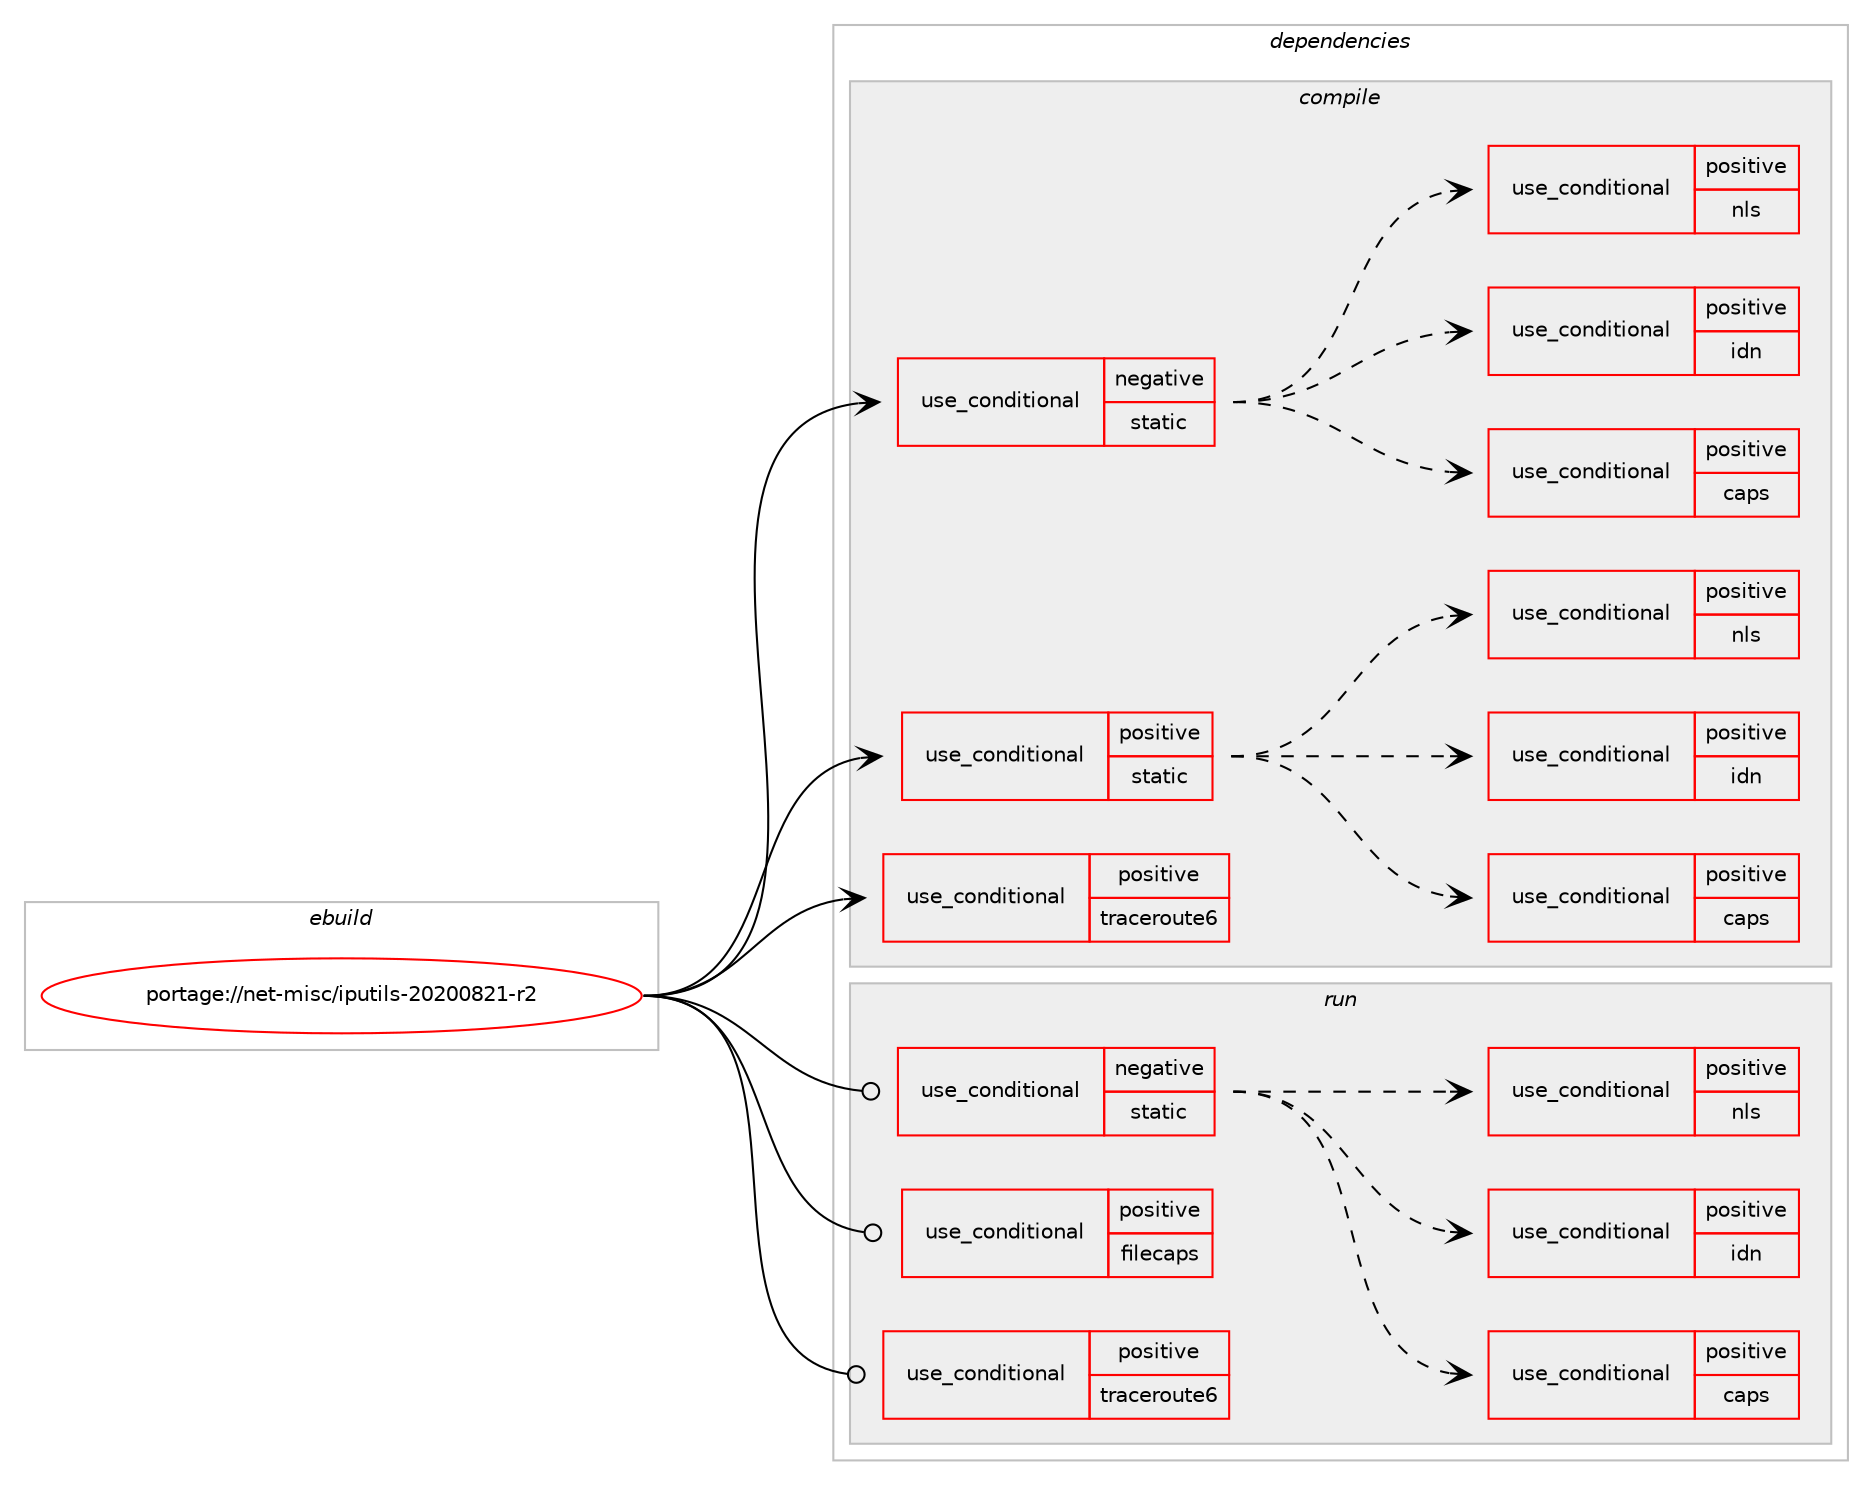 digraph prolog {

# *************
# Graph options
# *************

newrank=true;
concentrate=true;
compound=true;
graph [rankdir=LR,fontname=Helvetica,fontsize=10,ranksep=1.5];#, ranksep=2.5, nodesep=0.2];
edge  [arrowhead=vee];
node  [fontname=Helvetica,fontsize=10];

# **********
# The ebuild
# **********

subgraph cluster_leftcol {
color=gray;
rank=same;
label=<<i>ebuild</i>>;
id [label="portage://net-misc/iputils-20200821-r2", color=red, width=4, href="../net-misc/iputils-20200821-r2.svg"];
}

# ****************
# The dependencies
# ****************

subgraph cluster_midcol {
color=gray;
label=<<i>dependencies</i>>;
subgraph cluster_compile {
fillcolor="#eeeeee";
style=filled;
label=<<i>compile</i>>;
subgraph cond695 {
dependency1203 [label=<<TABLE BORDER="0" CELLBORDER="1" CELLSPACING="0" CELLPADDING="4"><TR><TD ROWSPAN="3" CELLPADDING="10">use_conditional</TD></TR><TR><TD>negative</TD></TR><TR><TD>static</TD></TR></TABLE>>, shape=none, color=red];
subgraph cond696 {
dependency1204 [label=<<TABLE BORDER="0" CELLBORDER="1" CELLSPACING="0" CELLPADDING="4"><TR><TD ROWSPAN="3" CELLPADDING="10">use_conditional</TD></TR><TR><TD>positive</TD></TR><TR><TD>caps</TD></TR></TABLE>>, shape=none, color=red];
# *** BEGIN UNKNOWN DEPENDENCY TYPE (TODO) ***
# dependency1204 -> package_dependency(portage://net-misc/iputils-20200821-r2,install,no,sys-libs,libcap,none,[,,],[],[])
# *** END UNKNOWN DEPENDENCY TYPE (TODO) ***

}
dependency1203:e -> dependency1204:w [weight=20,style="dashed",arrowhead="vee"];
subgraph cond697 {
dependency1205 [label=<<TABLE BORDER="0" CELLBORDER="1" CELLSPACING="0" CELLPADDING="4"><TR><TD ROWSPAN="3" CELLPADDING="10">use_conditional</TD></TR><TR><TD>positive</TD></TR><TR><TD>idn</TD></TR></TABLE>>, shape=none, color=red];
# *** BEGIN UNKNOWN DEPENDENCY TYPE (TODO) ***
# dependency1205 -> package_dependency(portage://net-misc/iputils-20200821-r2,install,no,net-dns,libidn2,none,[,,],any_same_slot,[])
# *** END UNKNOWN DEPENDENCY TYPE (TODO) ***

}
dependency1203:e -> dependency1205:w [weight=20,style="dashed",arrowhead="vee"];
subgraph cond698 {
dependency1206 [label=<<TABLE BORDER="0" CELLBORDER="1" CELLSPACING="0" CELLPADDING="4"><TR><TD ROWSPAN="3" CELLPADDING="10">use_conditional</TD></TR><TR><TD>positive</TD></TR><TR><TD>nls</TD></TR></TABLE>>, shape=none, color=red];
# *** BEGIN UNKNOWN DEPENDENCY TYPE (TODO) ***
# dependency1206 -> package_dependency(portage://net-misc/iputils-20200821-r2,install,no,sys-devel,gettext,none,[,,],[],[])
# *** END UNKNOWN DEPENDENCY TYPE (TODO) ***

}
dependency1203:e -> dependency1206:w [weight=20,style="dashed",arrowhead="vee"];
}
id:e -> dependency1203:w [weight=20,style="solid",arrowhead="vee"];
subgraph cond699 {
dependency1207 [label=<<TABLE BORDER="0" CELLBORDER="1" CELLSPACING="0" CELLPADDING="4"><TR><TD ROWSPAN="3" CELLPADDING="10">use_conditional</TD></TR><TR><TD>positive</TD></TR><TR><TD>static</TD></TR></TABLE>>, shape=none, color=red];
subgraph cond700 {
dependency1208 [label=<<TABLE BORDER="0" CELLBORDER="1" CELLSPACING="0" CELLPADDING="4"><TR><TD ROWSPAN="3" CELLPADDING="10">use_conditional</TD></TR><TR><TD>positive</TD></TR><TR><TD>caps</TD></TR></TABLE>>, shape=none, color=red];
# *** BEGIN UNKNOWN DEPENDENCY TYPE (TODO) ***
# dependency1208 -> package_dependency(portage://net-misc/iputils-20200821-r2,install,no,sys-libs,libcap,none,[,,],[],[use(enable(static-libs),positive)])
# *** END UNKNOWN DEPENDENCY TYPE (TODO) ***

}
dependency1207:e -> dependency1208:w [weight=20,style="dashed",arrowhead="vee"];
subgraph cond701 {
dependency1209 [label=<<TABLE BORDER="0" CELLBORDER="1" CELLSPACING="0" CELLPADDING="4"><TR><TD ROWSPAN="3" CELLPADDING="10">use_conditional</TD></TR><TR><TD>positive</TD></TR><TR><TD>idn</TD></TR></TABLE>>, shape=none, color=red];
# *** BEGIN UNKNOWN DEPENDENCY TYPE (TODO) ***
# dependency1209 -> package_dependency(portage://net-misc/iputils-20200821-r2,install,no,net-dns,libidn2,none,[,,],any_same_slot,[use(enable(static-libs),positive)])
# *** END UNKNOWN DEPENDENCY TYPE (TODO) ***

}
dependency1207:e -> dependency1209:w [weight=20,style="dashed",arrowhead="vee"];
subgraph cond702 {
dependency1210 [label=<<TABLE BORDER="0" CELLBORDER="1" CELLSPACING="0" CELLPADDING="4"><TR><TD ROWSPAN="3" CELLPADDING="10">use_conditional</TD></TR><TR><TD>positive</TD></TR><TR><TD>nls</TD></TR></TABLE>>, shape=none, color=red];
# *** BEGIN UNKNOWN DEPENDENCY TYPE (TODO) ***
# dependency1210 -> package_dependency(portage://net-misc/iputils-20200821-r2,install,no,sys-devel,gettext,none,[,,],[],[use(enable(static-libs),positive)])
# *** END UNKNOWN DEPENDENCY TYPE (TODO) ***

}
dependency1207:e -> dependency1210:w [weight=20,style="dashed",arrowhead="vee"];
}
id:e -> dependency1207:w [weight=20,style="solid",arrowhead="vee"];
subgraph cond703 {
dependency1211 [label=<<TABLE BORDER="0" CELLBORDER="1" CELLSPACING="0" CELLPADDING="4"><TR><TD ROWSPAN="3" CELLPADDING="10">use_conditional</TD></TR><TR><TD>positive</TD></TR><TR><TD>traceroute6</TD></TR></TABLE>>, shape=none, color=red];
# *** BEGIN UNKNOWN DEPENDENCY TYPE (TODO) ***
# dependency1211 -> package_dependency(portage://net-misc/iputils-20200821-r2,install,weak,net-analyzer,traceroute,none,[,,],[],[])
# *** END UNKNOWN DEPENDENCY TYPE (TODO) ***

}
id:e -> dependency1211:w [weight=20,style="solid",arrowhead="vee"];
# *** BEGIN UNKNOWN DEPENDENCY TYPE (TODO) ***
# id -> package_dependency(portage://net-misc/iputils-20200821-r2,install,no,virtual,os-headers,none,[,,],[],[])
# *** END UNKNOWN DEPENDENCY TYPE (TODO) ***

}
subgraph cluster_compileandrun {
fillcolor="#eeeeee";
style=filled;
label=<<i>compile and run</i>>;
}
subgraph cluster_run {
fillcolor="#eeeeee";
style=filled;
label=<<i>run</i>>;
subgraph cond704 {
dependency1212 [label=<<TABLE BORDER="0" CELLBORDER="1" CELLSPACING="0" CELLPADDING="4"><TR><TD ROWSPAN="3" CELLPADDING="10">use_conditional</TD></TR><TR><TD>negative</TD></TR><TR><TD>static</TD></TR></TABLE>>, shape=none, color=red];
subgraph cond705 {
dependency1213 [label=<<TABLE BORDER="0" CELLBORDER="1" CELLSPACING="0" CELLPADDING="4"><TR><TD ROWSPAN="3" CELLPADDING="10">use_conditional</TD></TR><TR><TD>positive</TD></TR><TR><TD>caps</TD></TR></TABLE>>, shape=none, color=red];
# *** BEGIN UNKNOWN DEPENDENCY TYPE (TODO) ***
# dependency1213 -> package_dependency(portage://net-misc/iputils-20200821-r2,run,no,sys-libs,libcap,none,[,,],[],[])
# *** END UNKNOWN DEPENDENCY TYPE (TODO) ***

}
dependency1212:e -> dependency1213:w [weight=20,style="dashed",arrowhead="vee"];
subgraph cond706 {
dependency1214 [label=<<TABLE BORDER="0" CELLBORDER="1" CELLSPACING="0" CELLPADDING="4"><TR><TD ROWSPAN="3" CELLPADDING="10">use_conditional</TD></TR><TR><TD>positive</TD></TR><TR><TD>idn</TD></TR></TABLE>>, shape=none, color=red];
# *** BEGIN UNKNOWN DEPENDENCY TYPE (TODO) ***
# dependency1214 -> package_dependency(portage://net-misc/iputils-20200821-r2,run,no,net-dns,libidn2,none,[,,],any_same_slot,[])
# *** END UNKNOWN DEPENDENCY TYPE (TODO) ***

}
dependency1212:e -> dependency1214:w [weight=20,style="dashed",arrowhead="vee"];
subgraph cond707 {
dependency1215 [label=<<TABLE BORDER="0" CELLBORDER="1" CELLSPACING="0" CELLPADDING="4"><TR><TD ROWSPAN="3" CELLPADDING="10">use_conditional</TD></TR><TR><TD>positive</TD></TR><TR><TD>nls</TD></TR></TABLE>>, shape=none, color=red];
# *** BEGIN UNKNOWN DEPENDENCY TYPE (TODO) ***
# dependency1215 -> package_dependency(portage://net-misc/iputils-20200821-r2,run,no,sys-devel,gettext,none,[,,],[],[])
# *** END UNKNOWN DEPENDENCY TYPE (TODO) ***

}
dependency1212:e -> dependency1215:w [weight=20,style="dashed",arrowhead="vee"];
}
id:e -> dependency1212:w [weight=20,style="solid",arrowhead="odot"];
subgraph cond708 {
dependency1216 [label=<<TABLE BORDER="0" CELLBORDER="1" CELLSPACING="0" CELLPADDING="4"><TR><TD ROWSPAN="3" CELLPADDING="10">use_conditional</TD></TR><TR><TD>positive</TD></TR><TR><TD>filecaps</TD></TR></TABLE>>, shape=none, color=red];
# *** BEGIN UNKNOWN DEPENDENCY TYPE (TODO) ***
# dependency1216 -> package_dependency(portage://net-misc/iputils-20200821-r2,run,no,sys-libs,libcap,none,[,,],[],[])
# *** END UNKNOWN DEPENDENCY TYPE (TODO) ***

}
id:e -> dependency1216:w [weight=20,style="solid",arrowhead="odot"];
subgraph cond709 {
dependency1217 [label=<<TABLE BORDER="0" CELLBORDER="1" CELLSPACING="0" CELLPADDING="4"><TR><TD ROWSPAN="3" CELLPADDING="10">use_conditional</TD></TR><TR><TD>positive</TD></TR><TR><TD>traceroute6</TD></TR></TABLE>>, shape=none, color=red];
# *** BEGIN UNKNOWN DEPENDENCY TYPE (TODO) ***
# dependency1217 -> package_dependency(portage://net-misc/iputils-20200821-r2,run,weak,net-analyzer,traceroute,none,[,,],[],[])
# *** END UNKNOWN DEPENDENCY TYPE (TODO) ***

}
id:e -> dependency1217:w [weight=20,style="solid",arrowhead="odot"];
}
}

# **************
# The candidates
# **************

subgraph cluster_choices {
rank=same;
color=gray;
label=<<i>candidates</i>>;

}

}
